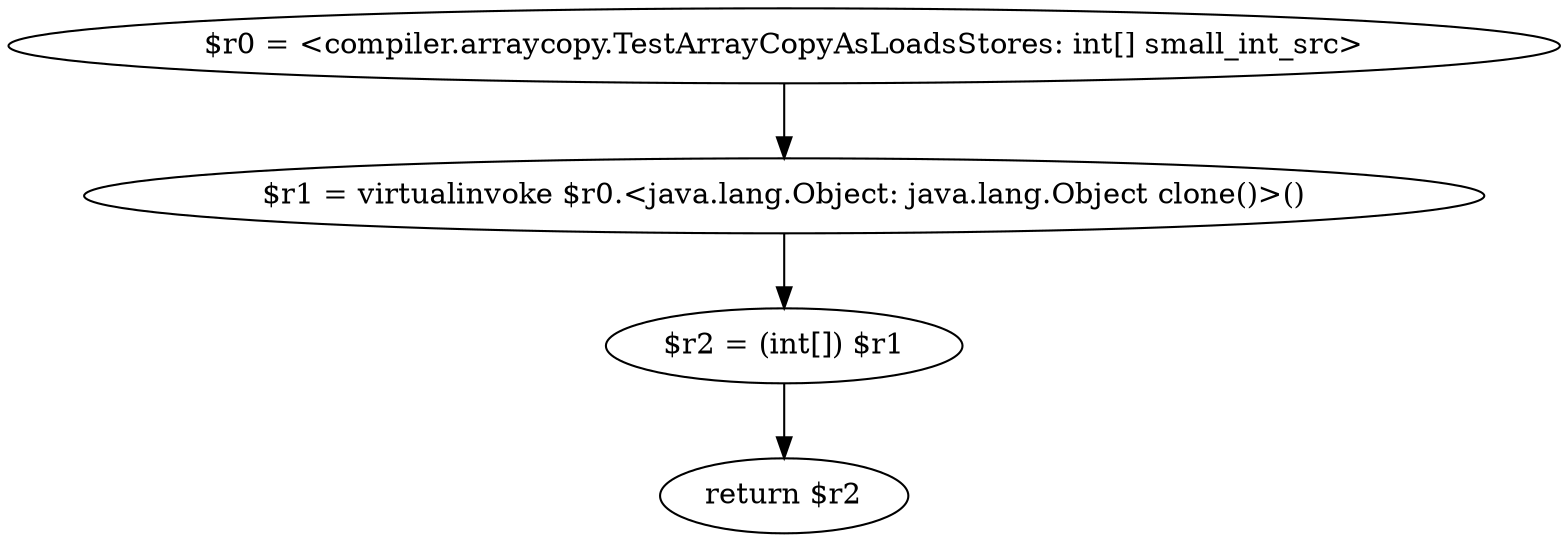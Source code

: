 digraph "unitGraph" {
    "$r0 = <compiler.arraycopy.TestArrayCopyAsLoadsStores: int[] small_int_src>"
    "$r1 = virtualinvoke $r0.<java.lang.Object: java.lang.Object clone()>()"
    "$r2 = (int[]) $r1"
    "return $r2"
    "$r0 = <compiler.arraycopy.TestArrayCopyAsLoadsStores: int[] small_int_src>"->"$r1 = virtualinvoke $r0.<java.lang.Object: java.lang.Object clone()>()";
    "$r1 = virtualinvoke $r0.<java.lang.Object: java.lang.Object clone()>()"->"$r2 = (int[]) $r1";
    "$r2 = (int[]) $r1"->"return $r2";
}
